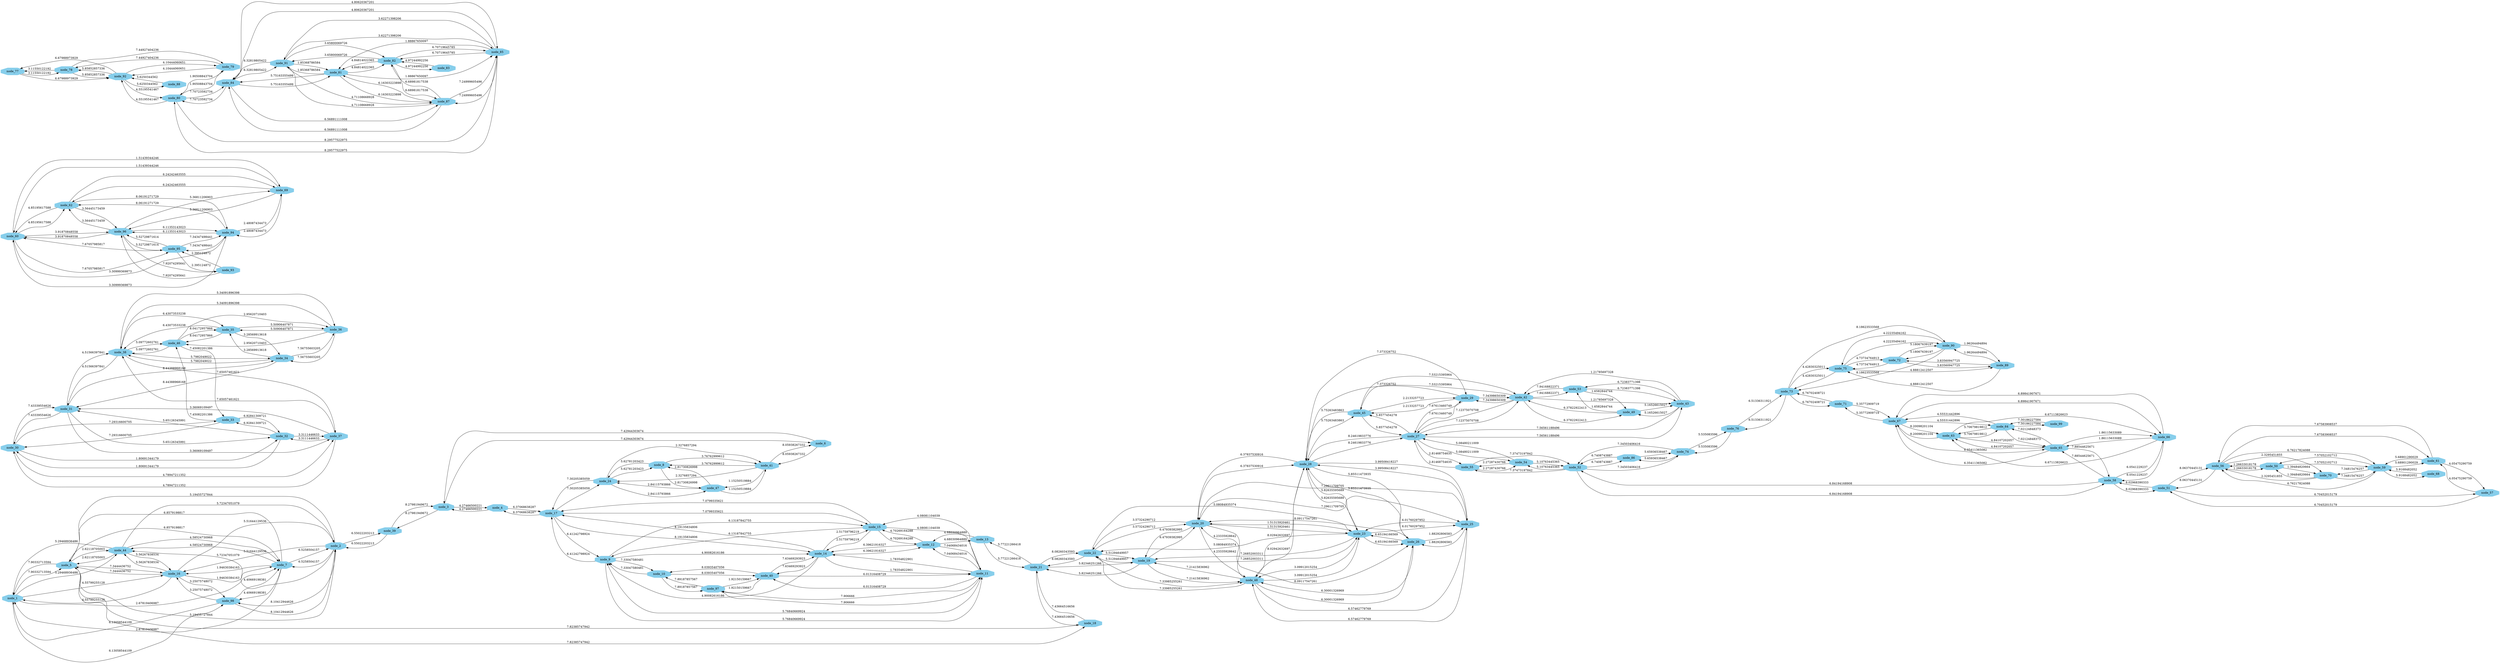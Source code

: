 digraph G {
node [width=.3,height=.3,shape=octagon,style=filled,color=skyblue];
overlap="false";
rankdir="LR";
aspect="1";
node_1 [pos="47.2366240339,18.1058082086!"];
node_2 [pos="38.8326718849,15.111817877!"];
node_3 [pos="29.8563624884,8.21158620951!"];
node_4 [pos="29.7793443197,12.4855573235!"];
node_5 [pos="39.6283319537,20.245077112!"];
node_6 [pos="25.4080162922,2.26105346408!"];
node_7 [pos="45.2470248086,16.3129840681!"];
node_8 [pos="15.4841257931,6.72338889742!"];
node_9 [pos="18.1544906656,17.6746590608!"];
node_10 [pos="10.9180599228,16.5042122958!"];
node_11 [pos="18.1773971527,23.4430202788!"];
node_12 [pos="24.5864930128,26.3575916425!"];
node_13 [pos="28.4412596612,29.0120355571!"];
node_14 [pos="19.5939549609,22.3593190924!"];
node_15 [pos="22.1115528783,22.3588443363!"];
node_16 [pos="44.3252085699,14.5988214544!"];
node_17 [pos="24.2223299807,15.6008802!"];
node_18 [pos="39.6707822636,28.0688194282!"];
node_19 [pos="36.8010142768,36.7225061009!"];
node_20 [pos="34.6352358567,42.8292194755!"];
node_21 [pos="33.3691872669,32.0176916508!"];
node_22 [pos="32.3994043118,40.0419049657!"];
node_23 [pos="35.6975536504,43.9067776797!"];
node_24 [pos="20.4676530644,9.33810192738!"];
node_25 [pos="36.5959896591,49.8569338422!"];
node_26 [pos="38.4765970374,49.9503896608!"];
node_27 [pos="30.0474599428,56.7145203302!"];
node_28 [pos="32.7143877391,48.9114899474!"];
node_29 [pos="25.5180171794,50.5171668011!"];
node_30 [pos="14.6681655346,51.6178672894!"];
node_31 [pos="7.7567517053,48.8814959281!"];
node_32 [pos="13.1013126399,50.7179182951!"];
node_33 [pos="16.0805936305,44.4627769838!"];
node_34 [pos="1.12225778859,43.6582054494!"];
node_35 [pos="1.83355764225,40.4504225185!"];
node_36 [pos="7.18031400354,39.1230252771!"];
node_37 [pos="9.88050662429,51.4860898849!"];
node_38 [pos="6.86550106376,44.4546580657!"];
node_39 [pos="38.1270801611,8.59971000094!"];
node_40 [pos="12.2462996291,24.4330831583!"];
node_41 [pos="19.1921331901,7.39100924721!"];
node_42 [pos="22.9567712859,57.4000555283!"];
node_43 [pos="22.7191492258,58.5945057633!"];
node_44 [pos="42.2003315095,19.7396665501!"];
node_45 [pos="27.5381933521,51.4214340213!"];
node_46 [pos="9.87452544025,40.3397360793!"];
node_47 [pos="18.1019100213,7.76474936475!"];
node_48 [pos="38.7866734653,43.6580117472!"];
node_49 [pos="22.2204774688,63.7356438553!"];
node_50 [pos="22.1520495338,74.0888538309!"];
node_51 [pos="30.3515964849,71.0452275555!"];
node_52 [pos="37.9192429504,63.1843198567!"];
node_53 [pos="21.4305865166,65.1937178184!"];
node_54 [pos="33.8951666597,60.0387293368!"];
node_55 [pos="32.2308781048,58.4907948342!"];
node_56 [pos="23.2085732489,74.7869582418!"];
node_57 [pos="32.1732007205,77.4975409759!"];
node_58 [pos="38.3148915427,70.0148123915!"];
node_59 [pos="23.4677565393,81.5441676202!"];
node_60 [pos="28.0463941618,90.552737168!"];
node_61 [pos="28.9189080589,79.9163424176!"];
node_62 [pos="32.5148657697,88.6621710567!"];
node_63 [pos="40.5494842628,82.3333531073!"];
node_64 [pos="46.2422781069,81.9337984517!"];
node_65 [pos="40.7991151701,77.4987215062!"];
node_66 [pos="40.4959049907,75.6624300056!"];
node_67 [pos="47.1531660788,77.4704843636!"];
node_68 [pos="19.0296049313,85.4572102966!"];
node_69 [pos="26.5352066998,90.4542488277!"];
node_70 [pos="20.8821740721,74.6659308026!"];
node_71 [pos="51.081585702,73.827301642!"];
node_72 [pos="60.7236086015,70.9217220944!"];
node_73 [pos="52.7242526577,67.262679774!"];
node_74 [pos="45.2642716487,63.1754415164!"];
node_75 [pos="57.1127496546,67.8551017372!"];
node_76 [pos="50.4230375502,61.1693795064!"];
node_77 [pos="70.9782513186,68.8791228548!"];
node_78 [pos="73.0314855173,71.2223209235!"];
node_79 [pos="80.4249901447,70.3125005661!"];
node_80 [pos="81.7824352161,68.9758237798!"];
node_81 [pos="91.7211986145,66.7645585532!"];
node_82 [pos="96.2237436773,64.9669068667!"];
node_83 [pos="99.0346716192,60.865206934!"];
node_84 [pos="88.9514717926,71.8053820854!"];
node_85 [pos="89.860049133,67.0858396337!"];
node_86 [pos="42.4987119854,58.2378210058!"];
node_87 [pos="95.5177486606,71.6193679343!"];
node_88 [pos="76.2401523768,61.9511383555!"];
node_89 [pos="61.9685360112,67.2937673253!"];
node_90 [pos="60.7678621646,65.7412347138!"];
node_91 [pos="93.4711192824,67.376061914!"];
node_92 [pos="77.4997985301,67.4333189619!"];
node_93 [pos="30.6817291213,99.9800461537!"];
node_94 [pos="25.5568361999,92.7340577406!"];
node_95 [pos="31.0454979447,97.6127068464!"];
node_96 [pos="31.6391861503,92.1173847074!"];
node_97 [pos="10.3257118643,24.3738292643!"];
node_98 [pos="46.3329584453,12.0421899526!"];
node_99 [pos="48.3518735944,88.924277661!"];
      node_68 -> node_59 [label="5.9168482052"];
      node_69 -> node_62 [label="6.24242463555"];
      node_69 -> node_96 [label="5.36811206903"];
      node_69 -> node_60 [label="1.51439344246"];
      node_69 -> node_94 [label="2.48087434473"];
      node_62 -> node_94 [label="8.06191271729"];
      node_62 -> node_96 [label="3.56445173459"];
      node_62 -> node_60 [label="4.85195617588"];
      node_62 -> node_69 [label="6.24242463555"];
      node_63 -> node_66 [label="6.67113826623"];
      node_63 -> node_67 [label="8.20098201104"];
      node_63 -> node_64 [label="5.70679819812"];
      node_63 -> node_65 [label="4.84107202057"];
      node_60 -> node_62 [label="4.85195617588"];
      node_60 -> node_96 [label="3.91870848558"];
      node_60 -> node_95 [label="7.67057985817"];
      node_60 -> node_69 [label="1.51439344246"];
      node_60 -> node_94 [label="3.30999369873"];
      node_61 -> node_59 [label="5.68901290029"];
      node_61 -> node_57 [label="4.05475290759"];
      node_61 -> node_56 [label="7.67583908537"];
      node_66 -> node_63 [label="6.67113826623"];
      node_66 -> node_58 [label="6.0541229237"];
      node_66 -> node_67 [label="6.89841907671"];
      node_66 -> node_65 [label="1.86115633089"];
      node_67 -> node_71 [label="5.35772909719"];
      node_67 -> node_63 [label="8.20098201104"];
      node_67 -> node_66 [label="6.89841907671"];
      node_67 -> node_64 [label="4.55531442896"];
      node_67 -> node_65 [label="6.35411365082"];
      node_64 -> node_63 [label="5.70679819812"];
      node_64 -> node_67 [label="4.55531442896"];
      node_64 -> node_99 [label="7.30186227584"];
      node_64 -> node_65 [label="7.02124848373"];
      node_65 -> node_63 [label="4.84107202057"];
      node_65 -> node_58 [label="7.88544625671"];
      node_65 -> node_66 [label="1.86115633089"];
      node_65 -> node_67 [label="6.35411365082"];
      node_65 -> node_64 [label="7.02124848373"];
      node_19 -> node_48 [label="7.21415836962"];
      node_19 -> node_22 [label="5.51294649957"];
      node_19 -> node_23 [label="7.26852003311"];
      node_19 -> node_20 [label="6.47939382995"];
      node_19 -> node_21 [label="5.82346251266"];
      node_18 -> node_5 [label="7.82385747942"];
      node_18 -> node_21 [label="7.43664516656"];
      node_17 -> node_15 [label="7.0799335621"];
      node_17 -> node_4 [label="6.37068638287"];
      node_17 -> node_14 [label="8.19135834806"];
      node_17 -> node_24 [label="7.30205385059"];
      node_17 -> node_9 [label="6.41242798924"];
      node_16 -> node_7 [label="1.94630384163"];
      node_16 -> node_5 [label="7.3444436752"];
      node_16 -> node_2 [label="5.51644129536"];
      node_16 -> node_1 [label="4.55799255128"];
      node_16 -> node_44 [label="5.56267838534"];
      node_16 -> node_98 [label="3.25075748072"];
      node_15 -> node_17 [label="7.0799335621"];
      node_15 -> node_14 [label="2.51759796219"];
      node_15 -> node_11 [label="4.08081104039"];
      node_15 -> node_9 [label="6.13187842755"];
      node_15 -> node_12 [label="4.70269164288"];
      node_14 -> node_9 [label="4.90082616186"];
      node_14 -> node_17 [label="8.19135834806"];
      node_14 -> node_15 [label="2.51759796219"];
      node_14 -> node_12 [label="6.39621916327"];
      node_14 -> node_11 [label="1.78354822901"];
      node_14 -> node_40 [label="7.63469293923"];
      node_13 -> node_12 [label="4.68030964889"];
      node_13 -> node_21 [label="5.77221266418"];
      node_12 -> node_15 [label="4.70269164288"];
      node_12 -> node_14 [label="6.39621916327"];
      node_12 -> node_13 [label="4.68030964889"];
      node_12 -> node_11 [label="7.04068434016"];
      node_11 -> node_97 [label="7.906666"];
      node_11 -> node_9 [label="5.76840669924"];
      node_11 -> node_15 [label="4.08081104039"];
      node_11 -> node_14 [label="1.78354822901"];
      node_11 -> node_12 [label="7.04068434016"];
      node_11 -> node_40 [label="6.01316408729"];
      node_10 -> node_40 [label="8.03935407056"];
      node_10 -> node_97 [label="7.89187857567"];
      node_10 -> node_9 [label="7.33047580481"];
      node_97 -> node_40 [label="1.92150159667"];
      node_97 -> node_11 [label="7.906666"];
      node_97 -> node_10 [label="7.89187857567"];
      node_96 -> node_94 [label="6.11353143023"];
      node_96 -> node_95 [label="5.52729871614"];
      node_96 -> node_69 [label="5.36811206903"];
      node_96 -> node_93 [label="7.92074295641"];
      node_96 -> node_62 [label="3.56445173459"];
      node_96 -> node_60 [label="3.91870848558"];
      node_95 -> node_96 [label="5.52729871614"];
      node_95 -> node_60 [label="7.67057985817"];
      node_95 -> node_94 [label="7.34347498441"];
      node_95 -> node_93 [label="2.395124872"];
      node_94 -> node_62 [label="8.06191271729"];
      node_94 -> node_96 [label="6.11353143023"];
      node_94 -> node_60 [label="3.30999369873"];
      node_94 -> node_69 [label="2.48087434473"];
      node_94 -> node_95 [label="7.34347498441"];
      node_93 -> node_96 [label="7.92074295641"];
      node_93 -> node_95 [label="2.395124872"];
      node_92 -> node_80 [label="4.55195541467"];
      node_92 -> node_77 [label="6.67988973929"];
      node_92 -> node_88 [label="5.6250344562"];
      node_92 -> node_79 [label="4.10444060651"];
      node_92 -> node_78 [label="5.85852857336"];
      node_91 -> node_84 [label="6.32819805422"];
      node_91 -> node_85 [label="3.62271398206"];
      node_91 -> node_87 [label="4.71108668928"];
      node_91 -> node_81 [label="1.85368786584"];
      node_91 -> node_82 [label="3.65800069726"];
      node_90 -> node_75 [label="4.22235494162"];
      node_90 -> node_89 [label="1.96264494894"];
      node_90 -> node_73 [label="8.18623533568"];
      node_90 -> node_72 [label="5.18067639197"];
      node_99 -> node_64 [label="7.30186227584"];
      node_98 -> node_7 [label="4.40669198381"];
      node_98 -> node_16 [label="3.25075748072"];
      node_98 -> node_2 [label="8.10412944626"];
      node_98 -> node_1 [label="6.13058544109"];
      node_84 -> node_85 [label="4.80620367201"];
      node_84 -> node_87 [label="6.56891111008"];
      node_84 -> node_80 [label="7.70723592734"];
      node_84 -> node_81 [label="5.75163355499"];
      node_84 -> node_91 [label="6.32819805422"];
      node_85 -> node_82 [label="6.70719645785"];
      node_85 -> node_84 [label="4.80620367201"];
      node_85 -> node_87 [label="7.24999605496"];
      node_85 -> node_80 [label="8.29577522975"];
      node_85 -> node_81 [label="1.88867650097"];
      node_85 -> node_91 [label="3.62271398206"];
      node_86 -> node_52 [label="6.7408743887"];
      node_86 -> node_74 [label="5.65936538467"];
      node_87 -> node_84 [label="6.56891111008"];
      node_87 -> node_85 [label="7.24999605496"];
      node_87 -> node_91 [label="4.71108668928"];
      node_87 -> node_81 [label="6.16303223898"];
      node_87 -> node_82 [label="6.68981817538"];
      node_80 -> node_84 [label="7.70723592734"];
      node_80 -> node_85 [label="8.29577522975"];
      node_80 -> node_79 [label="1.90508843704"];
      node_80 -> node_92 [label="4.55195541467"];
      node_81 -> node_84 [label="5.75163355499"];
      node_81 -> node_85 [label="1.88867650097"];
      node_81 -> node_87 [label="6.16303223898"];
      node_81 -> node_91 [label="1.85368786584"];
      node_81 -> node_82 [label="4.84814022365"];
      node_82 -> node_85 [label="6.70719645785"];
      node_82 -> node_87 [label="6.68981817538"];
      node_82 -> node_81 [label="4.84814022365"];
      node_82 -> node_91 [label="3.65800069726"];
      node_82 -> node_83 [label="4.97244992256"];
      node_83 -> node_82 [label="4.97244992256"];
      node_88 -> node_92 [label="5.6250344562"];
      node_89 -> node_75 [label="4.88812412507"];
      node_89 -> node_90 [label="1.96264494894"];
      node_89 -> node_72 [label="3.83560947725"];
      node_9 -> node_17 [label="6.41242798924"];
      node_9 -> node_15 [label="6.13187842755"];
      node_9 -> node_14 [label="4.90082616186"];
      node_9 -> node_11 [label="5.76840669924"];
      node_9 -> node_10 [label="7.33047580481"];
      node_8 -> node_41 [label="3.76762999612"];
      node_8 -> node_24 [label="5.62781203423"];
      node_8 -> node_47 [label="2.81730826998"];
      node_7 -> node_16 [label="1.94630384163"];
      node_7 -> node_5 [label="6.8579198817"];
      node_7 -> node_2 [label="6.5258504157"];
      node_7 -> node_1 [label="2.67819406987"];
      node_7 -> node_44 [label="4.58524730968"];
      node_7 -> node_98 [label="4.40669198381"];
      node_6 -> node_41 [label="8.05938267332"];
      node_6 -> node_3 [label="7.42944303674"];
      node_5 -> node_18 [label="7.82385747942"];
      node_5 -> node_7 [label="6.8579198817"];
      node_5 -> node_16 [label="7.3444436752"];
      node_5 -> node_2 [label="5.19455727844"];
      node_5 -> node_1 [label="7.90332713594"];
      node_5 -> node_44 [label="2.62118705003"];
      node_4 -> node_17 [label="6.37068638287"];
      node_4 -> node_3 [label="4.27466500221"];
      node_3 -> node_39 [label="8.27981949672"];
      node_3 -> node_6 [label="7.42944303674"];
      node_3 -> node_4 [label="4.27466500221"];
      node_2 -> node_39 [label="6.55022203213"];
      node_2 -> node_7 [label="6.5258504157"];
      node_2 -> node_16 [label="5.51644129536"];
      node_2 -> node_5 [label="5.19455727844"];
      node_2 -> node_44 [label="5.72347051079"];
      node_2 -> node_98 [label="8.10412944626"];
      node_1 -> node_7 [label="2.67819406987"];
      node_1 -> node_16 [label="4.55799255128"];
      node_1 -> node_5 [label="7.90332713594"];
      node_1 -> node_44 [label="5.29468936486"];
      node_1 -> node_98 [label="6.13058544109"];
      node_39 -> node_3 [label="8.27981949672"];
      node_39 -> node_2 [label="6.55022203213"];
      node_38 -> node_31 [label="4.51566397841"];
      node_38 -> node_35 [label="6.43073533238"];
      node_38 -> node_34 [label="5.7982049022"];
      node_38 -> node_37 [label="7.65057461621"];
      node_38 -> node_36 [label="5.34091896398"];
      node_38 -> node_46 [label="5.09772602761"];
      node_31 -> node_30 [label="7.43339554626"];
      node_31 -> node_32 [label="5.65126345991"];
      node_31 -> node_34 [label="8.44388968168"];
      node_31 -> node_37 [label="3.36069109497"];
      node_31 -> node_38 [label="4.51566397841"];
      node_30 -> node_31 [label="7.43339554626"];
      node_30 -> node_33 [label="7.29316600705"];
      node_30 -> node_32 [label="1.80691344179"];
      node_30 -> node_37 [label="4.78947211352"];
      node_33 -> node_30 [label="7.29316600705"];
      node_33 -> node_32 [label="6.92841309721"];
      node_33 -> node_46 [label="7.45082201386"];
      node_32 -> node_31 [label="5.65126345991"];
      node_32 -> node_30 [label="1.80691344179"];
      node_32 -> node_33 [label="6.92841309721"];
      node_32 -> node_37 [label="3.3111446633"];
      node_35 -> node_38 [label="6.43073533238"];
      node_35 -> node_34 [label="3.28569913618"];
      node_35 -> node_46 [label="8.04172957866"];
      node_35 -> node_36 [label="5.50906407871"];
      node_34 -> node_31 [label="8.44388968168"];
      node_34 -> node_38 [label="5.7982049022"];
      node_34 -> node_35 [label="3.28569913618"];
      node_34 -> node_36 [label="7.56755603205"];
      node_37 -> node_31 [label="3.36069109497"];
      node_37 -> node_30 [label="4.78947211352"];
      node_37 -> node_32 [label="3.3111446633"];
      node_37 -> node_38 [label="7.65057461621"];
      node_36 -> node_38 [label="5.34091896398"];
      node_36 -> node_35 [label="5.50906407871"];
      node_36 -> node_34 [label="7.56755603205"];
      node_36 -> node_46 [label="2.95620710403"];
      node_26 -> node_48 [label="6.30001326969"];
      node_26 -> node_28 [label="5.85511473935"];
      node_26 -> node_25 [label="1.88292806583"];
      node_26 -> node_23 [label="6.65194166569"];
      node_26 -> node_20 [label="8.09117547261"];
      node_27 -> node_42 [label="7.12375070708"];
      node_27 -> node_43 [label="7.56561188496"];
      node_27 -> node_45 [label="5.8577454278"];
      node_27 -> node_55 [label="2.81468754635"];
      node_27 -> node_54 [label="5.08480211009"];
      node_27 -> node_28 [label="8.24619833776"];
      node_27 -> node_29 [label="7.67613460749"];
      node_24 -> node_17 [label="7.30205385059"];
      node_24 -> node_41 [label="2.3276857294"];
      node_24 -> node_47 [label="2.84115793866"];
      node_24 -> node_8 [label="5.62781203423"];
      node_25 -> node_26 [label="1.88292806583"];
      node_25 -> node_48 [label="6.57462779769"];
      node_25 -> node_28 [label="3.99508418227"];
      node_25 -> node_23 [label="6.01760297952"];
      node_25 -> node_20 [label="7.29611709705"];
      node_22 -> node_48 [label="7.33985255261"];
      node_22 -> node_23 [label="5.08084935374"];
      node_22 -> node_20 [label="3.57324290712"];
      node_22 -> node_19 [label="5.51294649957"];
      node_22 -> node_21 [label="8.08260343593"];
      node_23 -> node_19 [label="7.26852003311"];
      node_23 -> node_26 [label="6.65194166569"];
      node_23 -> node_25 [label="6.01760297952"];
      node_23 -> node_22 [label="5.08084935374"];
      node_23 -> node_20 [label="1.51315920461"];
      node_23 -> node_48 [label="3.09912015254"];
      node_23 -> node_28 [label="5.82635595689"];
      node_20 -> node_19 [label="6.47939382995"];
      node_20 -> node_26 [label="8.09117547261"];
      node_20 -> node_25 [label="7.29611709705"];
      node_20 -> node_22 [label="3.57324290712"];
      node_20 -> node_23 [label="1.51315920461"];
      node_20 -> node_48 [label="4.23335928642"];
      node_20 -> node_28 [label="6.37837530916"];
      node_21 -> node_22 [label="8.08260343593"];
      node_21 -> node_13 [label="5.77221266418"];
      node_21 -> node_19 [label="5.82346251266"];
      node_21 -> node_18 [label="7.43664516656"];
      node_28 -> node_45 [label="5.75263483863"];
      node_28 -> node_26 [label="5.85511473935"];
      node_28 -> node_27 [label="8.24619833776"];
      node_28 -> node_25 [label="3.99508418227"];
      node_28 -> node_23 [label="5.82635595689"];
      node_28 -> node_20 [label="6.37837530916"];
      node_28 -> node_48 [label="8.02942632697"];
      node_28 -> node_29 [label="7.373326752"];
      node_29 -> node_27 [label="7.67613460749"];
      node_29 -> node_42 [label="7.34398650309"];
      node_29 -> node_45 [label="2.2133257723"];
      node_29 -> node_28 [label="7.373326752"];
      node_53 -> node_49 [label="1.6582844744"];
      node_53 -> node_42 [label="7.94168822371"];
      node_53 -> node_43 [label="6.72383771398"];
      node_52 -> node_74 [label="7.34503406416"];
      node_52 -> node_86 [label="6.7408743887"];
      node_52 -> node_58 [label="6.84194168908"];
      node_52 -> node_55 [label="7.37473197842"];
      node_52 -> node_54 [label="5.10763445365"];
      node_51 -> node_58 [label="8.02968390333"];
      node_51 -> node_57 [label="6.70452015179"];
      node_51 -> node_56 [label="8.06370445131"];
      node_50 -> node_59 [label="7.57052102712"];
      node_50 -> node_56 [label="1.26633018178"];
      node_50 -> node_70 [label="1.39484820664"];
      node_57 -> node_51 [label="6.70452015179"];
      node_57 -> node_61 [label="4.05475290759"];
      node_56 -> node_61 [label="7.67583908537"];
      node_56 -> node_51 [label="8.06370445131"];
      node_56 -> node_50 [label="1.26633018178"];
      node_56 -> node_59 [label="6.76217824088"];
      node_56 -> node_70 [label="2.3295451855"];
      node_55 -> node_27 [label="2.81468754635"];
      node_55 -> node_54 [label="2.27287430766"];
      node_55 -> node_52 [label="7.37473197842"];
      node_54 -> node_27 [label="5.08480211009"];
      node_54 -> node_55 [label="2.27287430766"];
      node_54 -> node_52 [label="5.10763445365"];
      node_59 -> node_61 [label="5.68901290029"];
      node_59 -> node_68 [label="5.9168482052"];
      node_59 -> node_50 [label="7.57052102712"];
      node_59 -> node_56 [label="6.76217824088"];
      node_59 -> node_70 [label="7.34815476257"];
      node_58 -> node_52 [label="6.84194168908"];
      node_58 -> node_51 [label="8.02968390333"];
      node_58 -> node_66 [label="6.0541229237"];
      node_58 -> node_65 [label="7.88544625671"];
      node_40 -> node_97 [label="1.92150159667"];
      node_40 -> node_14 [label="7.63469293923"];
      node_40 -> node_11 [label="6.01316408729"];
      node_40 -> node_10 [label="8.03935407056"];
      node_41 -> node_6 [label="8.05938267332"];
      node_41 -> node_24 [label="2.3276857294"];
      node_41 -> node_47 [label="1.15250519884"];
      node_41 -> node_8 [label="3.76762999612"];
      node_42 -> node_53 [label="7.94168822371"];
      node_42 -> node_27 [label="7.12375070708"];
      node_42 -> node_43 [label="1.21785697328"];
      node_42 -> node_45 [label="7.53215395964"];
      node_42 -> node_49 [label="6.37822922413"];
      node_42 -> node_29 [label="7.34398650309"];
      node_43 -> node_53 [label="6.72383771398"];
      node_43 -> node_27 [label="7.56561188496"];
      node_43 -> node_42 [label="1.21785697328"];
      node_43 -> node_49 [label="5.16526615027"];
      node_44 -> node_7 [label="4.58524730968"];
      node_44 -> node_16 [label="5.56267838534"];
      node_44 -> node_5 [label="2.62118705003"];
      node_44 -> node_2 [label="5.72347051079"];
      node_44 -> node_1 [label="5.29468936486"];
      node_45 -> node_27 [label="5.8577454278"];
      node_45 -> node_42 [label="7.53215395964"];
      node_45 -> node_28 [label="5.75263483863"];
      node_45 -> node_29 [label="2.2133257723"];
      node_46 -> node_38 [label="5.09772602761"];
      node_46 -> node_33 [label="7.45082201386"];
      node_46 -> node_35 [label="8.04172957866"];
      node_46 -> node_36 [label="2.95620710403"];
      node_47 -> node_41 [label="1.15250519884"];
      node_47 -> node_24 [label="2.84115793866"];
      node_47 -> node_8 [label="2.81730826998"];
      node_48 -> node_19 [label="7.21415836962"];
      node_48 -> node_26 [label="6.30001326969"];
      node_48 -> node_25 [label="6.57462779769"];
      node_48 -> node_22 [label="7.33985255261"];
      node_48 -> node_23 [label="3.09912015254"];
      node_48 -> node_20 [label="4.23335928642"];
      node_48 -> node_28 [label="8.02942632697"];
      node_49 -> node_53 [label="1.6582844744"];
      node_49 -> node_42 [label="6.37822922413"];
      node_49 -> node_43 [label="5.16526615027"];
      node_79 -> node_80 [label="1.90508843704"];
      node_79 -> node_78 [label="7.44927404236"];
      node_79 -> node_92 [label="4.10444060651"];
      node_78 -> node_77 [label="3.11550122192"];
      node_78 -> node_79 [label="7.44927404236"];
      node_78 -> node_92 [label="5.85852857336"];
      node_75 -> node_90 [label="4.22235494162"];
      node_75 -> node_89 [label="4.88812412507"];
      node_75 -> node_73 [label="4.42830325011"];
      node_75 -> node_72 [label="4.73734764913"];
      node_74 -> node_52 [label="7.34503406416"];
      node_74 -> node_86 [label="5.65936538467"];
      node_74 -> node_76 [label="5.535083596"];
      node_77 -> node_78 [label="3.11550122192"];
      node_77 -> node_92 [label="6.67988973929"];
      node_76 -> node_74 [label="5.535083596"];
      node_76 -> node_73 [label="6.51336311921"];
      node_71 -> node_67 [label="5.35772909719"];
      node_71 -> node_73 [label="6.76702408721"];
      node_70 -> node_59 [label="7.34815476257"];
      node_70 -> node_50 [label="1.39484820664"];
      node_70 -> node_56 [label="2.3295451855"];
      node_73 -> node_75 [label="4.42830325011"];
      node_73 -> node_76 [label="6.51336311921"];
      node_73 -> node_71 [label="6.76702408721"];
      node_73 -> node_90 [label="8.18623533568"];
      node_72 -> node_75 [label="4.73734764913"];
      node_72 -> node_89 [label="3.83560947725"];
      node_72 -> node_90 [label="5.18067639197"];
}